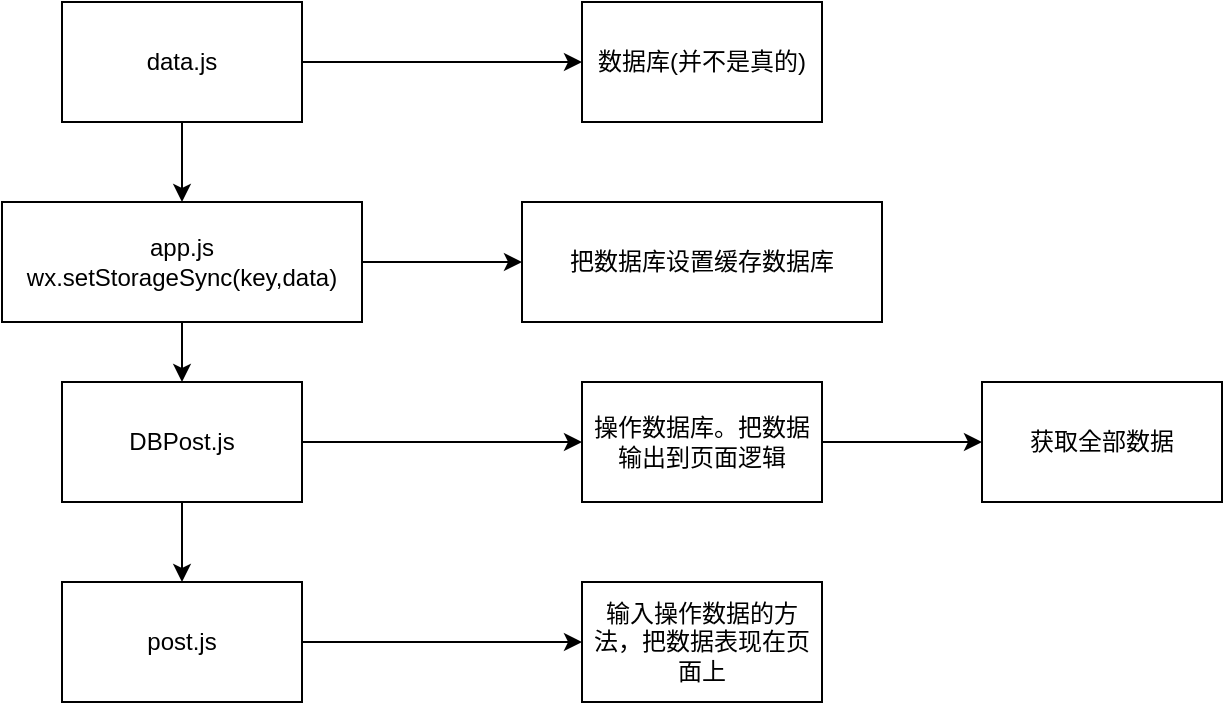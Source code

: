 <mxfile version="12.7.2" type="github">
  <diagram id="5BoRt0dJUZoAXOTLknnA" name="第 1 页">
    <mxGraphModel dx="728" dy="556" grid="1" gridSize="10" guides="1" tooltips="1" connect="1" arrows="1" fold="1" page="1" pageScale="1" pageWidth="2339" pageHeight="3300" math="0" shadow="0">
      <root>
        <mxCell id="0" />
        <mxCell id="1" parent="0" />
        <mxCell id="3Bc0g7q2PkA_gzHsREux-6" value="" style="edgeStyle=orthogonalEdgeStyle;rounded=0;orthogonalLoop=1;jettySize=auto;html=1;" parent="1" source="3Bc0g7q2PkA_gzHsREux-1" target="3Bc0g7q2PkA_gzHsREux-5" edge="1">
          <mxGeometry relative="1" as="geometry" />
        </mxCell>
        <mxCell id="3Bc0g7q2PkA_gzHsREux-10" value="" style="edgeStyle=orthogonalEdgeStyle;rounded=0;orthogonalLoop=1;jettySize=auto;html=1;" parent="1" source="3Bc0g7q2PkA_gzHsREux-1" target="3Bc0g7q2PkA_gzHsREux-9" edge="1">
          <mxGeometry relative="1" as="geometry" />
        </mxCell>
        <mxCell id="3Bc0g7q2PkA_gzHsREux-1" value="data.js&lt;br&gt;" style="rounded=0;whiteSpace=wrap;html=1;" parent="1" vertex="1">
          <mxGeometry x="250" y="20" width="120" height="60" as="geometry" />
        </mxCell>
        <mxCell id="3Bc0g7q2PkA_gzHsREux-9" value="数据库(并不是真的)" style="rounded=0;whiteSpace=wrap;html=1;" parent="1" vertex="1">
          <mxGeometry x="510" y="20" width="120" height="60" as="geometry" />
        </mxCell>
        <mxCell id="3Bc0g7q2PkA_gzHsREux-8" value="" style="edgeStyle=orthogonalEdgeStyle;rounded=0;orthogonalLoop=1;jettySize=auto;html=1;" parent="1" source="3Bc0g7q2PkA_gzHsREux-2" target="3Bc0g7q2PkA_gzHsREux-3" edge="1">
          <mxGeometry relative="1" as="geometry" />
        </mxCell>
        <mxCell id="3Bc0g7q2PkA_gzHsREux-14" value="" style="edgeStyle=orthogonalEdgeStyle;rounded=0;orthogonalLoop=1;jettySize=auto;html=1;" parent="1" source="3Bc0g7q2PkA_gzHsREux-2" target="3Bc0g7q2PkA_gzHsREux-13" edge="1">
          <mxGeometry relative="1" as="geometry" />
        </mxCell>
        <mxCell id="3Bc0g7q2PkA_gzHsREux-2" value="DBPost.js" style="rounded=0;whiteSpace=wrap;html=1;" parent="1" vertex="1">
          <mxGeometry x="250" y="210" width="120" height="60" as="geometry" />
        </mxCell>
        <mxCell id="sz4-TvfxraSDYtr3C2Cc-2" value="" style="edgeStyle=orthogonalEdgeStyle;rounded=0;orthogonalLoop=1;jettySize=auto;html=1;" parent="1" source="3Bc0g7q2PkA_gzHsREux-13" target="sz4-TvfxraSDYtr3C2Cc-1" edge="1">
          <mxGeometry relative="1" as="geometry" />
        </mxCell>
        <mxCell id="3Bc0g7q2PkA_gzHsREux-13" value="操作数据库。把数据输出到页面逻辑" style="rounded=0;whiteSpace=wrap;html=1;" parent="1" vertex="1">
          <mxGeometry x="510" y="210" width="120" height="60" as="geometry" />
        </mxCell>
        <mxCell id="sz4-TvfxraSDYtr3C2Cc-1" value="获取全部数据" style="rounded=0;whiteSpace=wrap;html=1;" parent="1" vertex="1">
          <mxGeometry x="710" y="210" width="120" height="60" as="geometry" />
        </mxCell>
        <mxCell id="3Bc0g7q2PkA_gzHsREux-16" value="" style="edgeStyle=orthogonalEdgeStyle;rounded=0;orthogonalLoop=1;jettySize=auto;html=1;" parent="1" source="3Bc0g7q2PkA_gzHsREux-3" target="3Bc0g7q2PkA_gzHsREux-15" edge="1">
          <mxGeometry relative="1" as="geometry" />
        </mxCell>
        <mxCell id="3Bc0g7q2PkA_gzHsREux-3" value="post.js" style="rounded=0;whiteSpace=wrap;html=1;" parent="1" vertex="1">
          <mxGeometry x="250" y="310" width="120" height="60" as="geometry" />
        </mxCell>
        <mxCell id="3Bc0g7q2PkA_gzHsREux-15" value="输入操作数据的方法，把数据表现在页面上" style="rounded=0;whiteSpace=wrap;html=1;" parent="1" vertex="1">
          <mxGeometry x="510" y="310" width="120" height="60" as="geometry" />
        </mxCell>
        <mxCell id="3Bc0g7q2PkA_gzHsREux-7" value="" style="edgeStyle=orthogonalEdgeStyle;rounded=0;orthogonalLoop=1;jettySize=auto;html=1;" parent="1" source="3Bc0g7q2PkA_gzHsREux-5" target="3Bc0g7q2PkA_gzHsREux-2" edge="1">
          <mxGeometry relative="1" as="geometry" />
        </mxCell>
        <mxCell id="3Bc0g7q2PkA_gzHsREux-12" value="" style="edgeStyle=orthogonalEdgeStyle;rounded=0;orthogonalLoop=1;jettySize=auto;html=1;" parent="1" source="3Bc0g7q2PkA_gzHsREux-5" target="3Bc0g7q2PkA_gzHsREux-11" edge="1">
          <mxGeometry relative="1" as="geometry" />
        </mxCell>
        <mxCell id="3Bc0g7q2PkA_gzHsREux-5" value="app.js&lt;br&gt;wx.setStorageSync(key,data)&lt;br&gt;" style="rounded=0;whiteSpace=wrap;html=1;" parent="1" vertex="1">
          <mxGeometry x="220" y="120" width="180" height="60" as="geometry" />
        </mxCell>
        <mxCell id="3Bc0g7q2PkA_gzHsREux-11" value="把数据库设置缓存数据库" style="rounded=0;whiteSpace=wrap;html=1;" parent="1" vertex="1">
          <mxGeometry x="480" y="120" width="180" height="60" as="geometry" />
        </mxCell>
      </root>
    </mxGraphModel>
  </diagram>
</mxfile>
